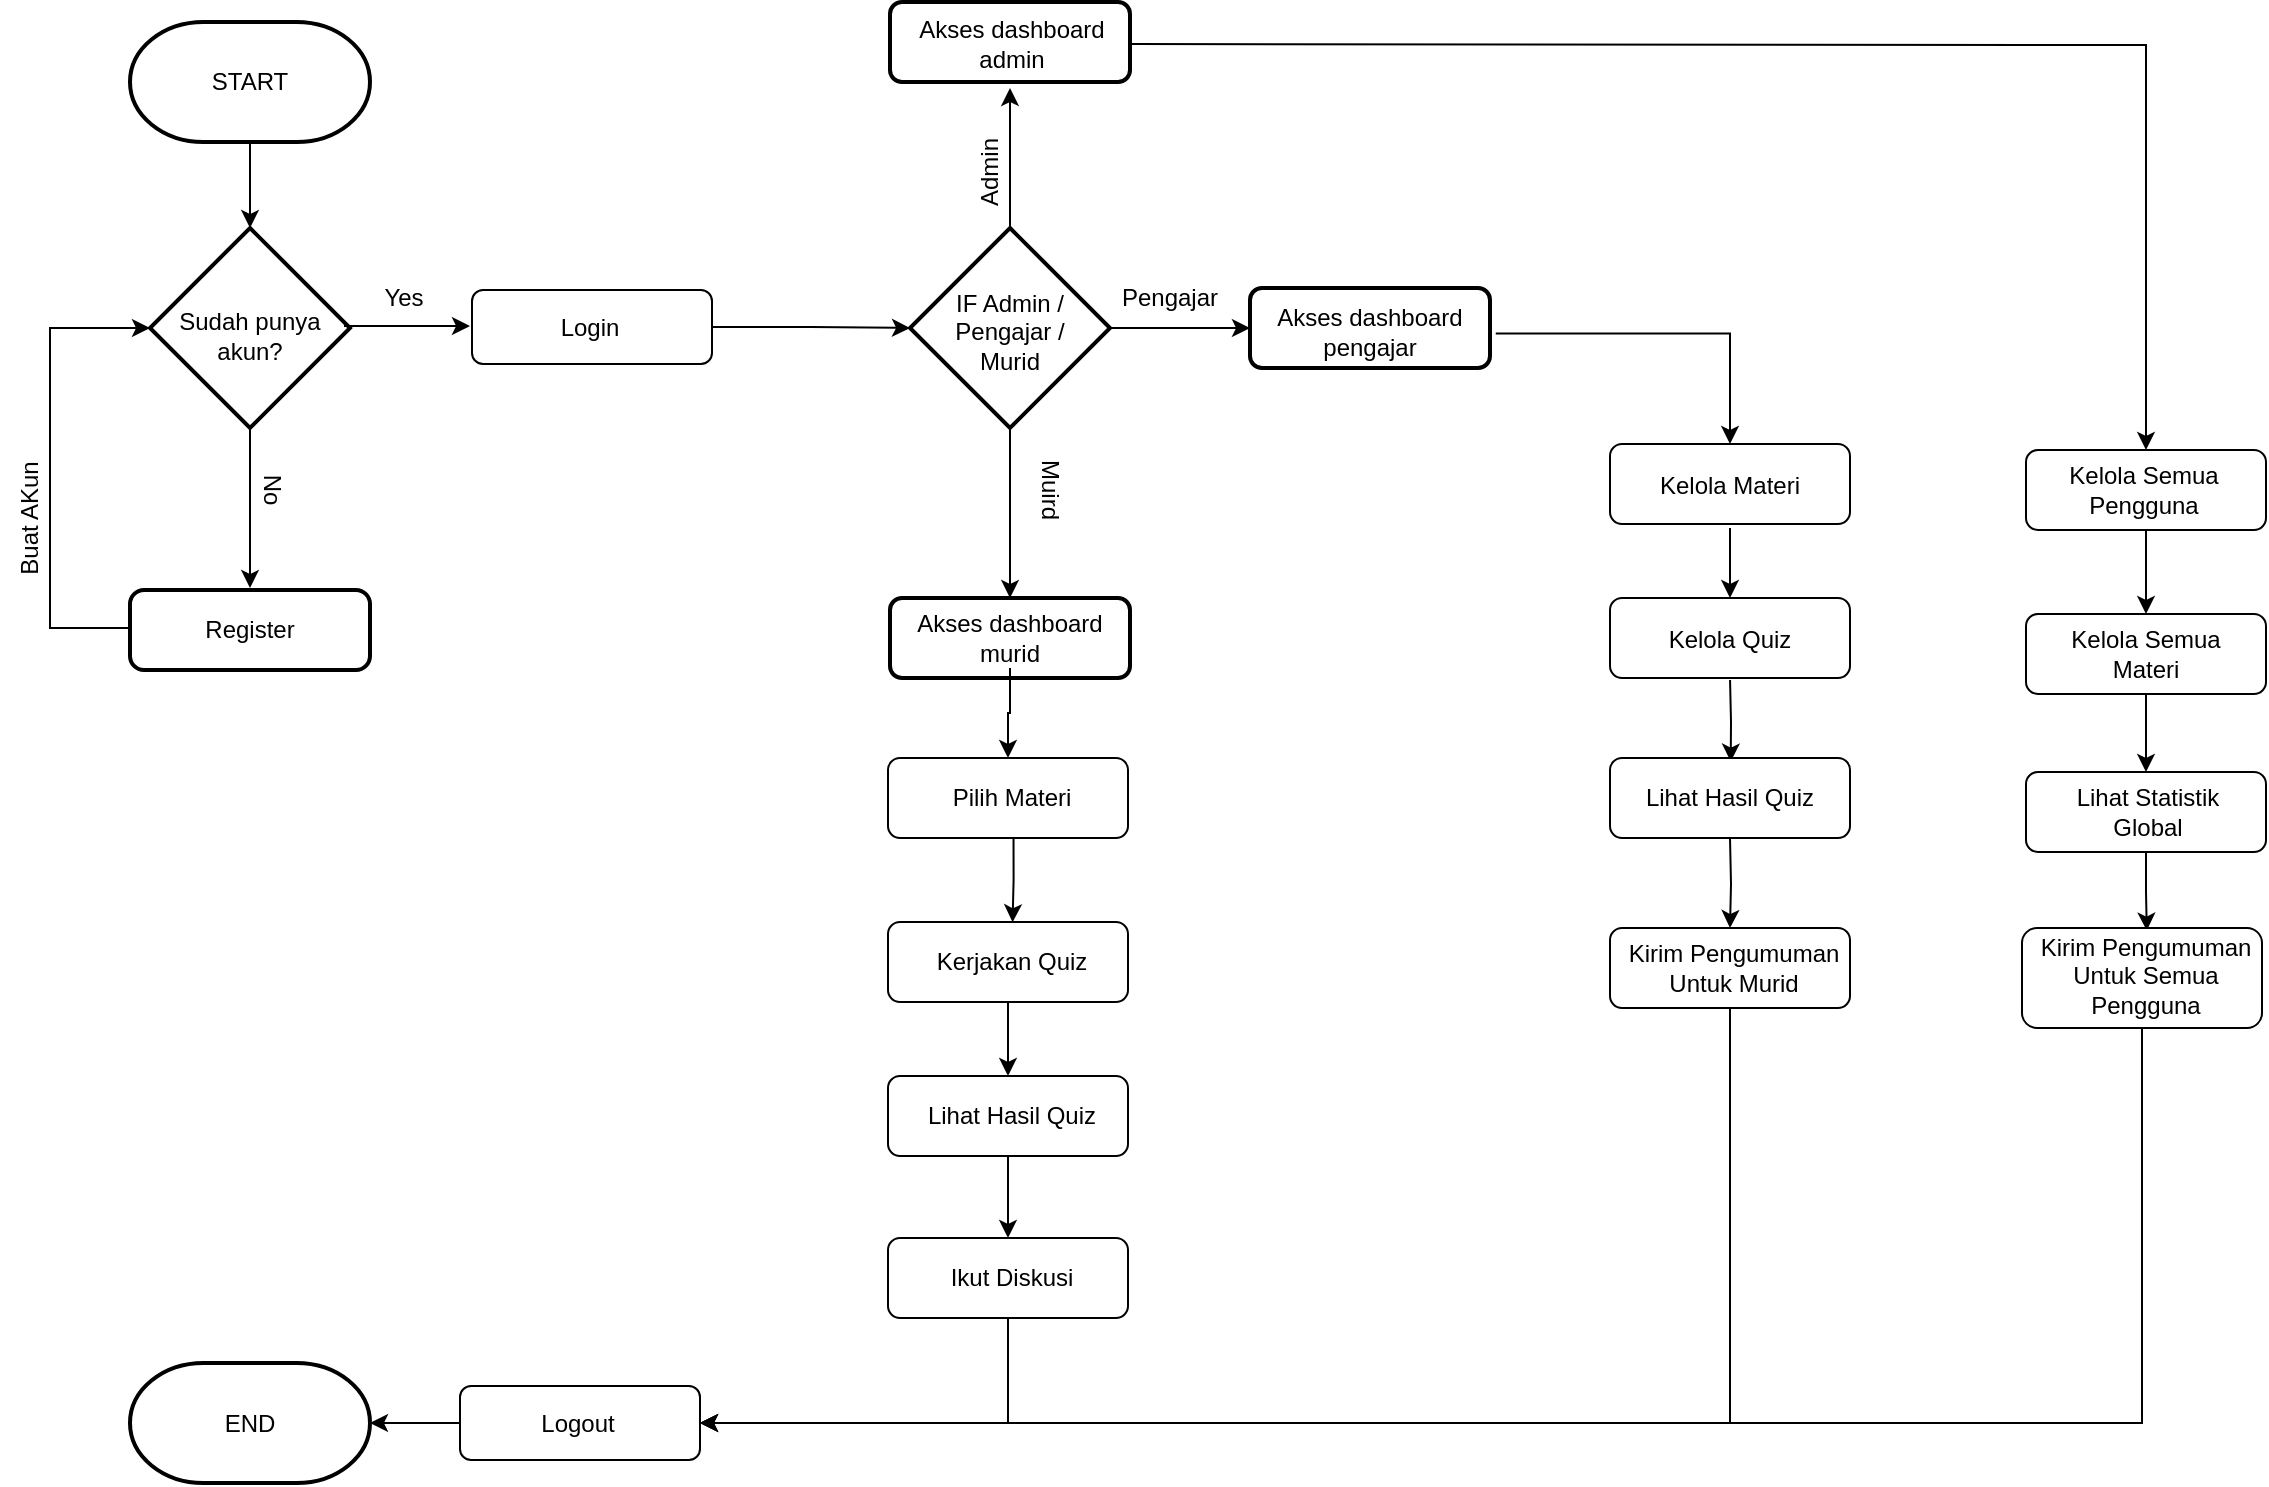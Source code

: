 <mxfile version="24.8.4">
  <diagram name="Page-1" id="HqVOhBxUSfoMC-Bsnp2I">
    <mxGraphModel dx="1985" dy="1035" grid="1" gridSize="10" guides="1" tooltips="1" connect="1" arrows="1" fold="1" page="1" pageScale="1" pageWidth="1700" pageHeight="1200" math="0" shadow="0">
      <root>
        <mxCell id="0" />
        <mxCell id="1" parent="0" />
        <mxCell id="OgZTzhqOuTUDDdfzsmMP-20" value="" style="edgeStyle=orthogonalEdgeStyle;rounded=0;orthogonalLoop=1;jettySize=auto;html=1;entryX=0.5;entryY=0;entryDx=0;entryDy=0;" edge="1" parent="1" source="OgZTzhqOuTUDDdfzsmMP-3" target="OgZTzhqOuTUDDdfzsmMP-15">
          <mxGeometry relative="1" as="geometry">
            <mxPoint x="420" y="240" as="targetPoint" />
          </mxGeometry>
        </mxCell>
        <mxCell id="OgZTzhqOuTUDDdfzsmMP-3" value="" style="strokeWidth=2;html=1;shape=mxgraph.flowchart.terminator;whiteSpace=wrap;" vertex="1" parent="1">
          <mxGeometry x="360" y="147" width="120" height="60" as="geometry" />
        </mxCell>
        <mxCell id="OgZTzhqOuTUDDdfzsmMP-4" value="START" style="text;strokeColor=none;align=center;fillColor=none;html=1;verticalAlign=middle;whiteSpace=wrap;rounded=0;" vertex="1" parent="1">
          <mxGeometry x="390" y="162" width="60" height="30" as="geometry" />
        </mxCell>
        <mxCell id="OgZTzhqOuTUDDdfzsmMP-10" value="" style="rounded=1;whiteSpace=wrap;html=1;absoluteArcSize=1;arcSize=14;strokeWidth=2;" vertex="1" parent="1">
          <mxGeometry x="360" y="431" width="120" height="40" as="geometry" />
        </mxCell>
        <mxCell id="OgZTzhqOuTUDDdfzsmMP-11" value="Register" style="text;strokeColor=none;align=center;fillColor=none;html=1;verticalAlign=middle;whiteSpace=wrap;rounded=0;" vertex="1" parent="1">
          <mxGeometry x="390" y="436" width="60" height="30" as="geometry" />
        </mxCell>
        <mxCell id="OgZTzhqOuTUDDdfzsmMP-25" value="" style="edgeStyle=orthogonalEdgeStyle;rounded=0;orthogonalLoop=1;jettySize=auto;html=1;" edge="1" parent="1" source="OgZTzhqOuTUDDdfzsmMP-15">
          <mxGeometry relative="1" as="geometry">
            <mxPoint x="420" y="430" as="targetPoint" />
          </mxGeometry>
        </mxCell>
        <mxCell id="OgZTzhqOuTUDDdfzsmMP-15" value="" style="rhombus;whiteSpace=wrap;html=1;strokeWidth=2;" vertex="1" parent="1">
          <mxGeometry x="370" y="250" width="100" height="100" as="geometry" />
        </mxCell>
        <mxCell id="OgZTzhqOuTUDDdfzsmMP-22" value="" style="edgeStyle=orthogonalEdgeStyle;rounded=0;orthogonalLoop=1;jettySize=auto;html=1;" edge="1" parent="1">
          <mxGeometry relative="1" as="geometry">
            <mxPoint x="467" y="299" as="sourcePoint" />
            <mxPoint x="530" y="299" as="targetPoint" />
          </mxGeometry>
        </mxCell>
        <mxCell id="OgZTzhqOuTUDDdfzsmMP-16" value="Sudah punya akun?" style="text;strokeColor=none;align=center;fillColor=none;html=1;verticalAlign=middle;whiteSpace=wrap;rounded=0;" vertex="1" parent="1">
          <mxGeometry x="380" y="289" width="80" height="30" as="geometry" />
        </mxCell>
        <mxCell id="OgZTzhqOuTUDDdfzsmMP-33" value="" style="edgeStyle=orthogonalEdgeStyle;rounded=0;orthogonalLoop=1;jettySize=auto;html=1;entryX=0;entryY=0.5;entryDx=0;entryDy=0;" edge="1" parent="1" source="OgZTzhqOuTUDDdfzsmMP-21" target="OgZTzhqOuTUDDdfzsmMP-34">
          <mxGeometry relative="1" as="geometry">
            <mxPoint x="740" y="299" as="targetPoint" />
          </mxGeometry>
        </mxCell>
        <mxCell id="OgZTzhqOuTUDDdfzsmMP-21" value="" style="rounded=1;whiteSpace=wrap;html=1;" vertex="1" parent="1">
          <mxGeometry x="531" y="281" width="120" height="37" as="geometry" />
        </mxCell>
        <mxCell id="OgZTzhqOuTUDDdfzsmMP-23" value="Login" style="text;strokeColor=none;align=center;fillColor=none;html=1;verticalAlign=middle;whiteSpace=wrap;rounded=0;" vertex="1" parent="1">
          <mxGeometry x="560" y="285" width="60" height="30" as="geometry" />
        </mxCell>
        <mxCell id="OgZTzhqOuTUDDdfzsmMP-24" value="&lt;div&gt;Yes&lt;/div&gt;" style="text;strokeColor=none;align=center;fillColor=none;html=1;verticalAlign=middle;whiteSpace=wrap;rounded=0;" vertex="1" parent="1">
          <mxGeometry x="457" y="270" width="80" height="30" as="geometry" />
        </mxCell>
        <mxCell id="OgZTzhqOuTUDDdfzsmMP-26" value="No" style="text;strokeColor=none;align=center;fillColor=none;html=1;verticalAlign=middle;whiteSpace=wrap;rounded=0;rotation=90;" vertex="1" parent="1">
          <mxGeometry x="391" y="366" width="80" height="30" as="geometry" />
        </mxCell>
        <mxCell id="OgZTzhqOuTUDDdfzsmMP-30" value="" style="endArrow=classic;html=1;rounded=0;entryX=0;entryY=0.5;entryDx=0;entryDy=0;" edge="1" parent="1" target="OgZTzhqOuTUDDdfzsmMP-15">
          <mxGeometry width="50" height="50" relative="1" as="geometry">
            <mxPoint x="360" y="450" as="sourcePoint" />
            <mxPoint x="290" y="390" as="targetPoint" />
            <Array as="points">
              <mxPoint x="320" y="450" />
              <mxPoint x="320" y="300" />
            </Array>
          </mxGeometry>
        </mxCell>
        <mxCell id="OgZTzhqOuTUDDdfzsmMP-31" value="&lt;div&gt;Buat AKun&lt;/div&gt;" style="text;strokeColor=none;align=center;fillColor=none;html=1;verticalAlign=middle;whiteSpace=wrap;rounded=0;rotation=270;" vertex="1" parent="1">
          <mxGeometry x="270" y="380" width="80" height="30" as="geometry" />
        </mxCell>
        <mxCell id="OgZTzhqOuTUDDdfzsmMP-37" value="" style="edgeStyle=orthogonalEdgeStyle;rounded=0;orthogonalLoop=1;jettySize=auto;html=1;" edge="1" parent="1" source="OgZTzhqOuTUDDdfzsmMP-34">
          <mxGeometry relative="1" as="geometry">
            <mxPoint x="800" y="180" as="targetPoint" />
          </mxGeometry>
        </mxCell>
        <mxCell id="OgZTzhqOuTUDDdfzsmMP-40" value="" style="edgeStyle=orthogonalEdgeStyle;rounded=0;orthogonalLoop=1;jettySize=auto;html=1;" edge="1" parent="1" source="OgZTzhqOuTUDDdfzsmMP-34" target="OgZTzhqOuTUDDdfzsmMP-39">
          <mxGeometry relative="1" as="geometry" />
        </mxCell>
        <mxCell id="OgZTzhqOuTUDDdfzsmMP-43" value="" style="edgeStyle=orthogonalEdgeStyle;rounded=0;orthogonalLoop=1;jettySize=auto;html=1;" edge="1" parent="1" source="OgZTzhqOuTUDDdfzsmMP-34" target="OgZTzhqOuTUDDdfzsmMP-42">
          <mxGeometry relative="1" as="geometry" />
        </mxCell>
        <mxCell id="OgZTzhqOuTUDDdfzsmMP-34" value="" style="rhombus;whiteSpace=wrap;html=1;strokeWidth=2;" vertex="1" parent="1">
          <mxGeometry x="750" y="250" width="100" height="100" as="geometry" />
        </mxCell>
        <mxCell id="OgZTzhqOuTUDDdfzsmMP-35" value="IF Admin / Pengajar / Murid" style="text;strokeColor=none;align=center;fillColor=none;html=1;verticalAlign=middle;whiteSpace=wrap;rounded=0;" vertex="1" parent="1">
          <mxGeometry x="760" y="287" width="80" height="30" as="geometry" />
        </mxCell>
        <mxCell id="OgZTzhqOuTUDDdfzsmMP-36" value="" style="rounded=1;whiteSpace=wrap;html=1;strokeWidth=2;" vertex="1" parent="1">
          <mxGeometry x="740" y="137" width="120" height="40" as="geometry" />
        </mxCell>
        <mxCell id="OgZTzhqOuTUDDdfzsmMP-64" value="" style="edgeStyle=orthogonalEdgeStyle;rounded=0;orthogonalLoop=1;jettySize=auto;html=1;" edge="1" parent="1" target="OgZTzhqOuTUDDdfzsmMP-63">
          <mxGeometry relative="1" as="geometry">
            <mxPoint x="860" y="158" as="sourcePoint" />
          </mxGeometry>
        </mxCell>
        <mxCell id="OgZTzhqOuTUDDdfzsmMP-38" value="Akses dashboard admin" style="text;strokeColor=none;align=center;fillColor=none;html=1;verticalAlign=middle;whiteSpace=wrap;rounded=0;" vertex="1" parent="1">
          <mxGeometry x="751" y="143" width="100" height="30" as="geometry" />
        </mxCell>
        <mxCell id="OgZTzhqOuTUDDdfzsmMP-39" value="" style="rounded=1;whiteSpace=wrap;html=1;strokeWidth=2;" vertex="1" parent="1">
          <mxGeometry x="920" y="280" width="120" height="40" as="geometry" />
        </mxCell>
        <mxCell id="OgZTzhqOuTUDDdfzsmMP-50" value="" style="edgeStyle=orthogonalEdgeStyle;rounded=0;orthogonalLoop=1;jettySize=auto;html=1;exitX=1.024;exitY=0.568;exitDx=0;exitDy=0;exitPerimeter=0;" edge="1" parent="1" source="OgZTzhqOuTUDDdfzsmMP-39" target="OgZTzhqOuTUDDdfzsmMP-49">
          <mxGeometry relative="1" as="geometry" />
        </mxCell>
        <mxCell id="OgZTzhqOuTUDDdfzsmMP-41" value="Akses dashboard pengajar" style="text;strokeColor=none;align=center;fillColor=none;html=1;verticalAlign=middle;whiteSpace=wrap;rounded=0;" vertex="1" parent="1">
          <mxGeometry x="930" y="287" width="100" height="30" as="geometry" />
        </mxCell>
        <mxCell id="OgZTzhqOuTUDDdfzsmMP-42" value="" style="rounded=1;whiteSpace=wrap;html=1;strokeWidth=2;" vertex="1" parent="1">
          <mxGeometry x="740" y="435" width="120" height="40" as="geometry" />
        </mxCell>
        <mxCell id="OgZTzhqOuTUDDdfzsmMP-77" value="" style="edgeStyle=orthogonalEdgeStyle;rounded=0;orthogonalLoop=1;jettySize=auto;html=1;entryX=0.5;entryY=0;entryDx=0;entryDy=0;" edge="1" parent="1" source="OgZTzhqOuTUDDdfzsmMP-45" target="OgZTzhqOuTUDDdfzsmMP-81">
          <mxGeometry relative="1" as="geometry">
            <mxPoint x="800" y="520" as="targetPoint" />
          </mxGeometry>
        </mxCell>
        <mxCell id="OgZTzhqOuTUDDdfzsmMP-45" value="Akses dashboard murid" style="text;strokeColor=none;align=center;fillColor=none;html=1;verticalAlign=middle;whiteSpace=wrap;rounded=0;" vertex="1" parent="1">
          <mxGeometry x="750" y="440" width="100" height="30" as="geometry" />
        </mxCell>
        <mxCell id="OgZTzhqOuTUDDdfzsmMP-46" value="Pengajar" style="text;strokeColor=none;align=center;fillColor=none;html=1;verticalAlign=middle;whiteSpace=wrap;rounded=0;" vertex="1" parent="1">
          <mxGeometry x="840" y="270" width="80" height="30" as="geometry" />
        </mxCell>
        <mxCell id="OgZTzhqOuTUDDdfzsmMP-47" value="Muird" style="text;strokeColor=none;align=center;fillColor=none;html=1;verticalAlign=middle;whiteSpace=wrap;rounded=0;rotation=90;" vertex="1" parent="1">
          <mxGeometry x="780" y="366" width="80" height="30" as="geometry" />
        </mxCell>
        <mxCell id="OgZTzhqOuTUDDdfzsmMP-48" value="Admin" style="text;strokeColor=none;align=center;fillColor=none;html=1;verticalAlign=middle;whiteSpace=wrap;rounded=0;rotation=270;" vertex="1" parent="1">
          <mxGeometry x="750" y="207" width="80" height="30" as="geometry" />
        </mxCell>
        <mxCell id="OgZTzhqOuTUDDdfzsmMP-49" value="" style="rounded=1;whiteSpace=wrap;html=1;" vertex="1" parent="1">
          <mxGeometry x="1100" y="358" width="120" height="40" as="geometry" />
        </mxCell>
        <mxCell id="OgZTzhqOuTUDDdfzsmMP-54" value="" style="edgeStyle=orthogonalEdgeStyle;rounded=0;orthogonalLoop=1;jettySize=auto;html=1;entryX=0.5;entryY=0;entryDx=0;entryDy=0;" edge="1" parent="1" target="OgZTzhqOuTUDDdfzsmMP-52">
          <mxGeometry relative="1" as="geometry">
            <mxPoint x="1160" y="400" as="sourcePoint" />
          </mxGeometry>
        </mxCell>
        <mxCell id="OgZTzhqOuTUDDdfzsmMP-51" value="Kelola Materi" style="text;strokeColor=none;align=center;fillColor=none;html=1;verticalAlign=middle;whiteSpace=wrap;rounded=0;" vertex="1" parent="1">
          <mxGeometry x="1110" y="364" width="100" height="30" as="geometry" />
        </mxCell>
        <mxCell id="OgZTzhqOuTUDDdfzsmMP-52" value="" style="rounded=1;whiteSpace=wrap;html=1;" vertex="1" parent="1">
          <mxGeometry x="1100" y="435" width="120" height="40" as="geometry" />
        </mxCell>
        <mxCell id="OgZTzhqOuTUDDdfzsmMP-56" value="" style="edgeStyle=orthogonalEdgeStyle;rounded=0;orthogonalLoop=1;jettySize=auto;html=1;entryX=0.503;entryY=0.045;entryDx=0;entryDy=0;entryPerimeter=0;" edge="1" parent="1" target="OgZTzhqOuTUDDdfzsmMP-57">
          <mxGeometry relative="1" as="geometry">
            <mxPoint x="1160.026" y="476" as="sourcePoint" />
            <mxPoint x="1160" y="541" as="targetPoint" />
          </mxGeometry>
        </mxCell>
        <mxCell id="OgZTzhqOuTUDDdfzsmMP-53" value="Kelola Quiz" style="text;strokeColor=none;align=center;fillColor=none;html=1;verticalAlign=middle;whiteSpace=wrap;rounded=0;" vertex="1" parent="1">
          <mxGeometry x="1110" y="441" width="100" height="30" as="geometry" />
        </mxCell>
        <mxCell id="OgZTzhqOuTUDDdfzsmMP-57" value="" style="rounded=1;whiteSpace=wrap;html=1;" vertex="1" parent="1">
          <mxGeometry x="1100" y="515" width="120" height="40" as="geometry" />
        </mxCell>
        <mxCell id="OgZTzhqOuTUDDdfzsmMP-61" value="" style="edgeStyle=orthogonalEdgeStyle;rounded=0;orthogonalLoop=1;jettySize=auto;html=1;entryX=0.5;entryY=0;entryDx=0;entryDy=0;" edge="1" parent="1" target="OgZTzhqOuTUDDdfzsmMP-59">
          <mxGeometry relative="1" as="geometry">
            <mxPoint x="1160" y="555" as="sourcePoint" />
          </mxGeometry>
        </mxCell>
        <mxCell id="OgZTzhqOuTUDDdfzsmMP-58" value="Lihat Hasil Quiz" style="text;strokeColor=none;align=center;fillColor=none;html=1;verticalAlign=middle;whiteSpace=wrap;rounded=0;" vertex="1" parent="1">
          <mxGeometry x="1110" y="520" width="100" height="30" as="geometry" />
        </mxCell>
        <mxCell id="OgZTzhqOuTUDDdfzsmMP-96" style="edgeStyle=orthogonalEdgeStyle;rounded=0;orthogonalLoop=1;jettySize=auto;html=1;exitX=0.5;exitY=1;exitDx=0;exitDy=0;entryX=1;entryY=0.5;entryDx=0;entryDy=0;" edge="1" parent="1" source="OgZTzhqOuTUDDdfzsmMP-59" target="OgZTzhqOuTUDDdfzsmMP-93">
          <mxGeometry relative="1" as="geometry" />
        </mxCell>
        <mxCell id="OgZTzhqOuTUDDdfzsmMP-59" value="" style="rounded=1;whiteSpace=wrap;html=1;" vertex="1" parent="1">
          <mxGeometry x="1100" y="600" width="120" height="40" as="geometry" />
        </mxCell>
        <mxCell id="OgZTzhqOuTUDDdfzsmMP-60" value="Kirim Pengumuman Untuk Murid" style="text;strokeColor=none;align=center;fillColor=none;html=1;verticalAlign=middle;whiteSpace=wrap;rounded=0;" vertex="1" parent="1">
          <mxGeometry x="1102" y="605" width="120" height="30" as="geometry" />
        </mxCell>
        <mxCell id="OgZTzhqOuTUDDdfzsmMP-68" value="" style="edgeStyle=orthogonalEdgeStyle;rounded=0;orthogonalLoop=1;jettySize=auto;html=1;entryX=0.5;entryY=0;entryDx=0;entryDy=0;" edge="1" parent="1" source="OgZTzhqOuTUDDdfzsmMP-63" target="OgZTzhqOuTUDDdfzsmMP-66">
          <mxGeometry relative="1" as="geometry" />
        </mxCell>
        <mxCell id="OgZTzhqOuTUDDdfzsmMP-63" value="" style="rounded=1;whiteSpace=wrap;html=1;" vertex="1" parent="1">
          <mxGeometry x="1308" y="361" width="120" height="40" as="geometry" />
        </mxCell>
        <mxCell id="OgZTzhqOuTUDDdfzsmMP-65" value="Kelola Semua Pengguna" style="text;strokeColor=none;align=center;fillColor=none;html=1;verticalAlign=middle;whiteSpace=wrap;rounded=0;" vertex="1" parent="1">
          <mxGeometry x="1317" y="366" width="100" height="30" as="geometry" />
        </mxCell>
        <mxCell id="OgZTzhqOuTUDDdfzsmMP-70" value="" style="edgeStyle=orthogonalEdgeStyle;rounded=0;orthogonalLoop=1;jettySize=auto;html=1;" edge="1" parent="1" source="OgZTzhqOuTUDDdfzsmMP-66" target="OgZTzhqOuTUDDdfzsmMP-69">
          <mxGeometry relative="1" as="geometry" />
        </mxCell>
        <mxCell id="OgZTzhqOuTUDDdfzsmMP-66" value="" style="rounded=1;whiteSpace=wrap;html=1;" vertex="1" parent="1">
          <mxGeometry x="1308" y="443" width="120" height="40" as="geometry" />
        </mxCell>
        <mxCell id="OgZTzhqOuTUDDdfzsmMP-67" value="Kelola Semua Materi" style="text;strokeColor=none;align=center;fillColor=none;html=1;verticalAlign=middle;whiteSpace=wrap;rounded=0;" vertex="1" parent="1">
          <mxGeometry x="1318" y="448" width="100" height="30" as="geometry" />
        </mxCell>
        <mxCell id="OgZTzhqOuTUDDdfzsmMP-75" value="" style="edgeStyle=orthogonalEdgeStyle;rounded=0;orthogonalLoop=1;jettySize=auto;html=1;entryX=0.52;entryY=0.026;entryDx=0;entryDy=0;entryPerimeter=0;" edge="1" parent="1" source="OgZTzhqOuTUDDdfzsmMP-69" target="OgZTzhqOuTUDDdfzsmMP-72">
          <mxGeometry relative="1" as="geometry" />
        </mxCell>
        <mxCell id="OgZTzhqOuTUDDdfzsmMP-69" value="" style="rounded=1;whiteSpace=wrap;html=1;" vertex="1" parent="1">
          <mxGeometry x="1308" y="522" width="120" height="40" as="geometry" />
        </mxCell>
        <mxCell id="OgZTzhqOuTUDDdfzsmMP-71" value="Lihat Statistik Global" style="text;strokeColor=none;align=center;fillColor=none;html=1;verticalAlign=middle;whiteSpace=wrap;rounded=0;" vertex="1" parent="1">
          <mxGeometry x="1319" y="527" width="100" height="30" as="geometry" />
        </mxCell>
        <mxCell id="OgZTzhqOuTUDDdfzsmMP-97" style="edgeStyle=orthogonalEdgeStyle;rounded=0;orthogonalLoop=1;jettySize=auto;html=1;exitX=0.5;exitY=1;exitDx=0;exitDy=0;entryX=1;entryY=0.5;entryDx=0;entryDy=0;" edge="1" parent="1" source="OgZTzhqOuTUDDdfzsmMP-72" target="OgZTzhqOuTUDDdfzsmMP-93">
          <mxGeometry relative="1" as="geometry" />
        </mxCell>
        <mxCell id="OgZTzhqOuTUDDdfzsmMP-72" value="" style="rounded=1;whiteSpace=wrap;html=1;" vertex="1" parent="1">
          <mxGeometry x="1306" y="600" width="120" height="50" as="geometry" />
        </mxCell>
        <mxCell id="OgZTzhqOuTUDDdfzsmMP-73" value="Kirim Pengumuman Untuk Semua Pengguna" style="text;strokeColor=none;align=center;fillColor=none;html=1;verticalAlign=middle;whiteSpace=wrap;rounded=0;" vertex="1" parent="1">
          <mxGeometry x="1308" y="609" width="120" height="30" as="geometry" />
        </mxCell>
        <mxCell id="OgZTzhqOuTUDDdfzsmMP-81" value="" style="rounded=1;whiteSpace=wrap;html=1;" vertex="1" parent="1">
          <mxGeometry x="739" y="515" width="120" height="40" as="geometry" />
        </mxCell>
        <mxCell id="OgZTzhqOuTUDDdfzsmMP-85" value="" style="edgeStyle=orthogonalEdgeStyle;rounded=0;orthogonalLoop=1;jettySize=auto;html=1;entryX=0.519;entryY=0.003;entryDx=0;entryDy=0;entryPerimeter=0;exitX=0.523;exitY=0.991;exitDx=0;exitDy=0;exitPerimeter=0;" edge="1" parent="1" source="OgZTzhqOuTUDDdfzsmMP-81" target="OgZTzhqOuTUDDdfzsmMP-83">
          <mxGeometry relative="1" as="geometry">
            <mxPoint x="801" y="560" as="sourcePoint" />
          </mxGeometry>
        </mxCell>
        <mxCell id="OgZTzhqOuTUDDdfzsmMP-82" value="Pilih Materi" style="text;strokeColor=none;align=center;fillColor=none;html=1;verticalAlign=middle;whiteSpace=wrap;rounded=0;" vertex="1" parent="1">
          <mxGeometry x="741" y="520" width="120" height="30" as="geometry" />
        </mxCell>
        <mxCell id="OgZTzhqOuTUDDdfzsmMP-89" value="" style="edgeStyle=orthogonalEdgeStyle;rounded=0;orthogonalLoop=1;jettySize=auto;html=1;entryX=0.5;entryY=0;entryDx=0;entryDy=0;" edge="1" parent="1" source="OgZTzhqOuTUDDdfzsmMP-83" target="OgZTzhqOuTUDDdfzsmMP-86">
          <mxGeometry relative="1" as="geometry" />
        </mxCell>
        <mxCell id="OgZTzhqOuTUDDdfzsmMP-83" value="" style="rounded=1;whiteSpace=wrap;html=1;" vertex="1" parent="1">
          <mxGeometry x="739" y="597" width="120" height="40" as="geometry" />
        </mxCell>
        <mxCell id="OgZTzhqOuTUDDdfzsmMP-84" value="Kerjakan Quiz" style="text;strokeColor=none;align=center;fillColor=none;html=1;verticalAlign=middle;whiteSpace=wrap;rounded=0;" vertex="1" parent="1">
          <mxGeometry x="741" y="602" width="120" height="30" as="geometry" />
        </mxCell>
        <mxCell id="OgZTzhqOuTUDDdfzsmMP-92" style="edgeStyle=orthogonalEdgeStyle;rounded=0;orthogonalLoop=1;jettySize=auto;html=1;exitX=0.5;exitY=1;exitDx=0;exitDy=0;entryX=0.5;entryY=0;entryDx=0;entryDy=0;" edge="1" parent="1" source="OgZTzhqOuTUDDdfzsmMP-86" target="OgZTzhqOuTUDDdfzsmMP-90">
          <mxGeometry relative="1" as="geometry" />
        </mxCell>
        <mxCell id="OgZTzhqOuTUDDdfzsmMP-86" value="" style="rounded=1;whiteSpace=wrap;html=1;" vertex="1" parent="1">
          <mxGeometry x="739" y="674" width="120" height="40" as="geometry" />
        </mxCell>
        <mxCell id="OgZTzhqOuTUDDdfzsmMP-87" value="Lihat Hasil Quiz" style="text;strokeColor=none;align=center;fillColor=none;html=1;verticalAlign=middle;whiteSpace=wrap;rounded=0;" vertex="1" parent="1">
          <mxGeometry x="741" y="679" width="120" height="30" as="geometry" />
        </mxCell>
        <mxCell id="OgZTzhqOuTUDDdfzsmMP-95" style="edgeStyle=orthogonalEdgeStyle;rounded=0;orthogonalLoop=1;jettySize=auto;html=1;exitX=0.5;exitY=1;exitDx=0;exitDy=0;entryX=1;entryY=0.5;entryDx=0;entryDy=0;" edge="1" parent="1" source="OgZTzhqOuTUDDdfzsmMP-90" target="OgZTzhqOuTUDDdfzsmMP-93">
          <mxGeometry relative="1" as="geometry" />
        </mxCell>
        <mxCell id="OgZTzhqOuTUDDdfzsmMP-90" value="" style="rounded=1;whiteSpace=wrap;html=1;" vertex="1" parent="1">
          <mxGeometry x="739" y="755" width="120" height="40" as="geometry" />
        </mxCell>
        <mxCell id="OgZTzhqOuTUDDdfzsmMP-91" value="Ikut Diskusi" style="text;strokeColor=none;align=center;fillColor=none;html=1;verticalAlign=middle;whiteSpace=wrap;rounded=0;" vertex="1" parent="1">
          <mxGeometry x="741" y="760" width="120" height="30" as="geometry" />
        </mxCell>
        <mxCell id="OgZTzhqOuTUDDdfzsmMP-93" value="" style="rounded=1;whiteSpace=wrap;html=1;" vertex="1" parent="1">
          <mxGeometry x="525" y="829" width="120" height="37" as="geometry" />
        </mxCell>
        <mxCell id="OgZTzhqOuTUDDdfzsmMP-94" value="Logout" style="text;strokeColor=none;align=center;fillColor=none;html=1;verticalAlign=middle;whiteSpace=wrap;rounded=0;" vertex="1" parent="1">
          <mxGeometry x="554" y="833" width="60" height="30" as="geometry" />
        </mxCell>
        <mxCell id="OgZTzhqOuTUDDdfzsmMP-98" value="" style="strokeWidth=2;html=1;shape=mxgraph.flowchart.terminator;whiteSpace=wrap;" vertex="1" parent="1">
          <mxGeometry x="360" y="817.5" width="120" height="60" as="geometry" />
        </mxCell>
        <mxCell id="OgZTzhqOuTUDDdfzsmMP-99" value="END" style="text;strokeColor=none;align=center;fillColor=none;html=1;verticalAlign=middle;whiteSpace=wrap;rounded=0;" vertex="1" parent="1">
          <mxGeometry x="390" y="832.5" width="60" height="30" as="geometry" />
        </mxCell>
        <mxCell id="OgZTzhqOuTUDDdfzsmMP-100" style="edgeStyle=orthogonalEdgeStyle;rounded=0;orthogonalLoop=1;jettySize=auto;html=1;exitX=0;exitY=0.5;exitDx=0;exitDy=0;entryX=1;entryY=0.5;entryDx=0;entryDy=0;entryPerimeter=0;" edge="1" parent="1" source="OgZTzhqOuTUDDdfzsmMP-93" target="OgZTzhqOuTUDDdfzsmMP-98">
          <mxGeometry relative="1" as="geometry" />
        </mxCell>
      </root>
    </mxGraphModel>
  </diagram>
</mxfile>
